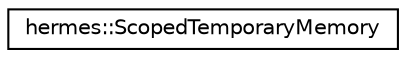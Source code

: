 digraph "Graphical Class Hierarchy"
{
 // LATEX_PDF_SIZE
  edge [fontname="Helvetica",fontsize="10",labelfontname="Helvetica",labelfontsize="10"];
  node [fontname="Helvetica",fontsize="10",shape=record];
  rankdir="LR";
  Node0 [label="hermes::ScopedTemporaryMemory",height=0.2,width=0.4,color="black", fillcolor="white", style="filled",URL="$structhermes_1_1_scoped_temporary_memory.html",tooltip=" "];
}
